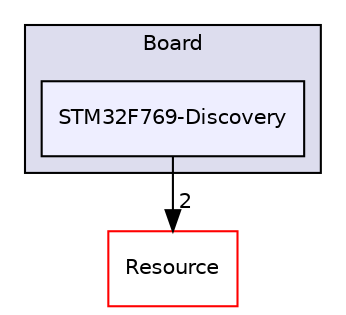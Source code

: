 digraph "Src/Board/STM32F769-Discovery" {
  compound=true
  node [ fontsize="10", fontname="Helvetica"];
  edge [ labelfontsize="10", labelfontname="Helvetica"];
  subgraph clusterdir_95f64f02ac1bce4787d035a0edb34104 {
    graph [ bgcolor="#ddddee", pencolor="black", label="Board" fontname="Helvetica", fontsize="10", URL="dir_95f64f02ac1bce4787d035a0edb34104.html"]
  dir_44390018aff48bc52529a3c45ffbe7ce [shape=box, label="STM32F769-Discovery", style="filled", fillcolor="#eeeeff", pencolor="black", URL="dir_44390018aff48bc52529a3c45ffbe7ce.html"];
  }
  dir_b5fcef30cf45c7097d12c1607f345da9 [shape=box label="Resource" fillcolor="white" style="filled" color="red" URL="dir_b5fcef30cf45c7097d12c1607f345da9.html"];
  dir_44390018aff48bc52529a3c45ffbe7ce->dir_b5fcef30cf45c7097d12c1607f345da9 [headlabel="2", labeldistance=1.5 headhref="dir_000002_000021.html"];
}

